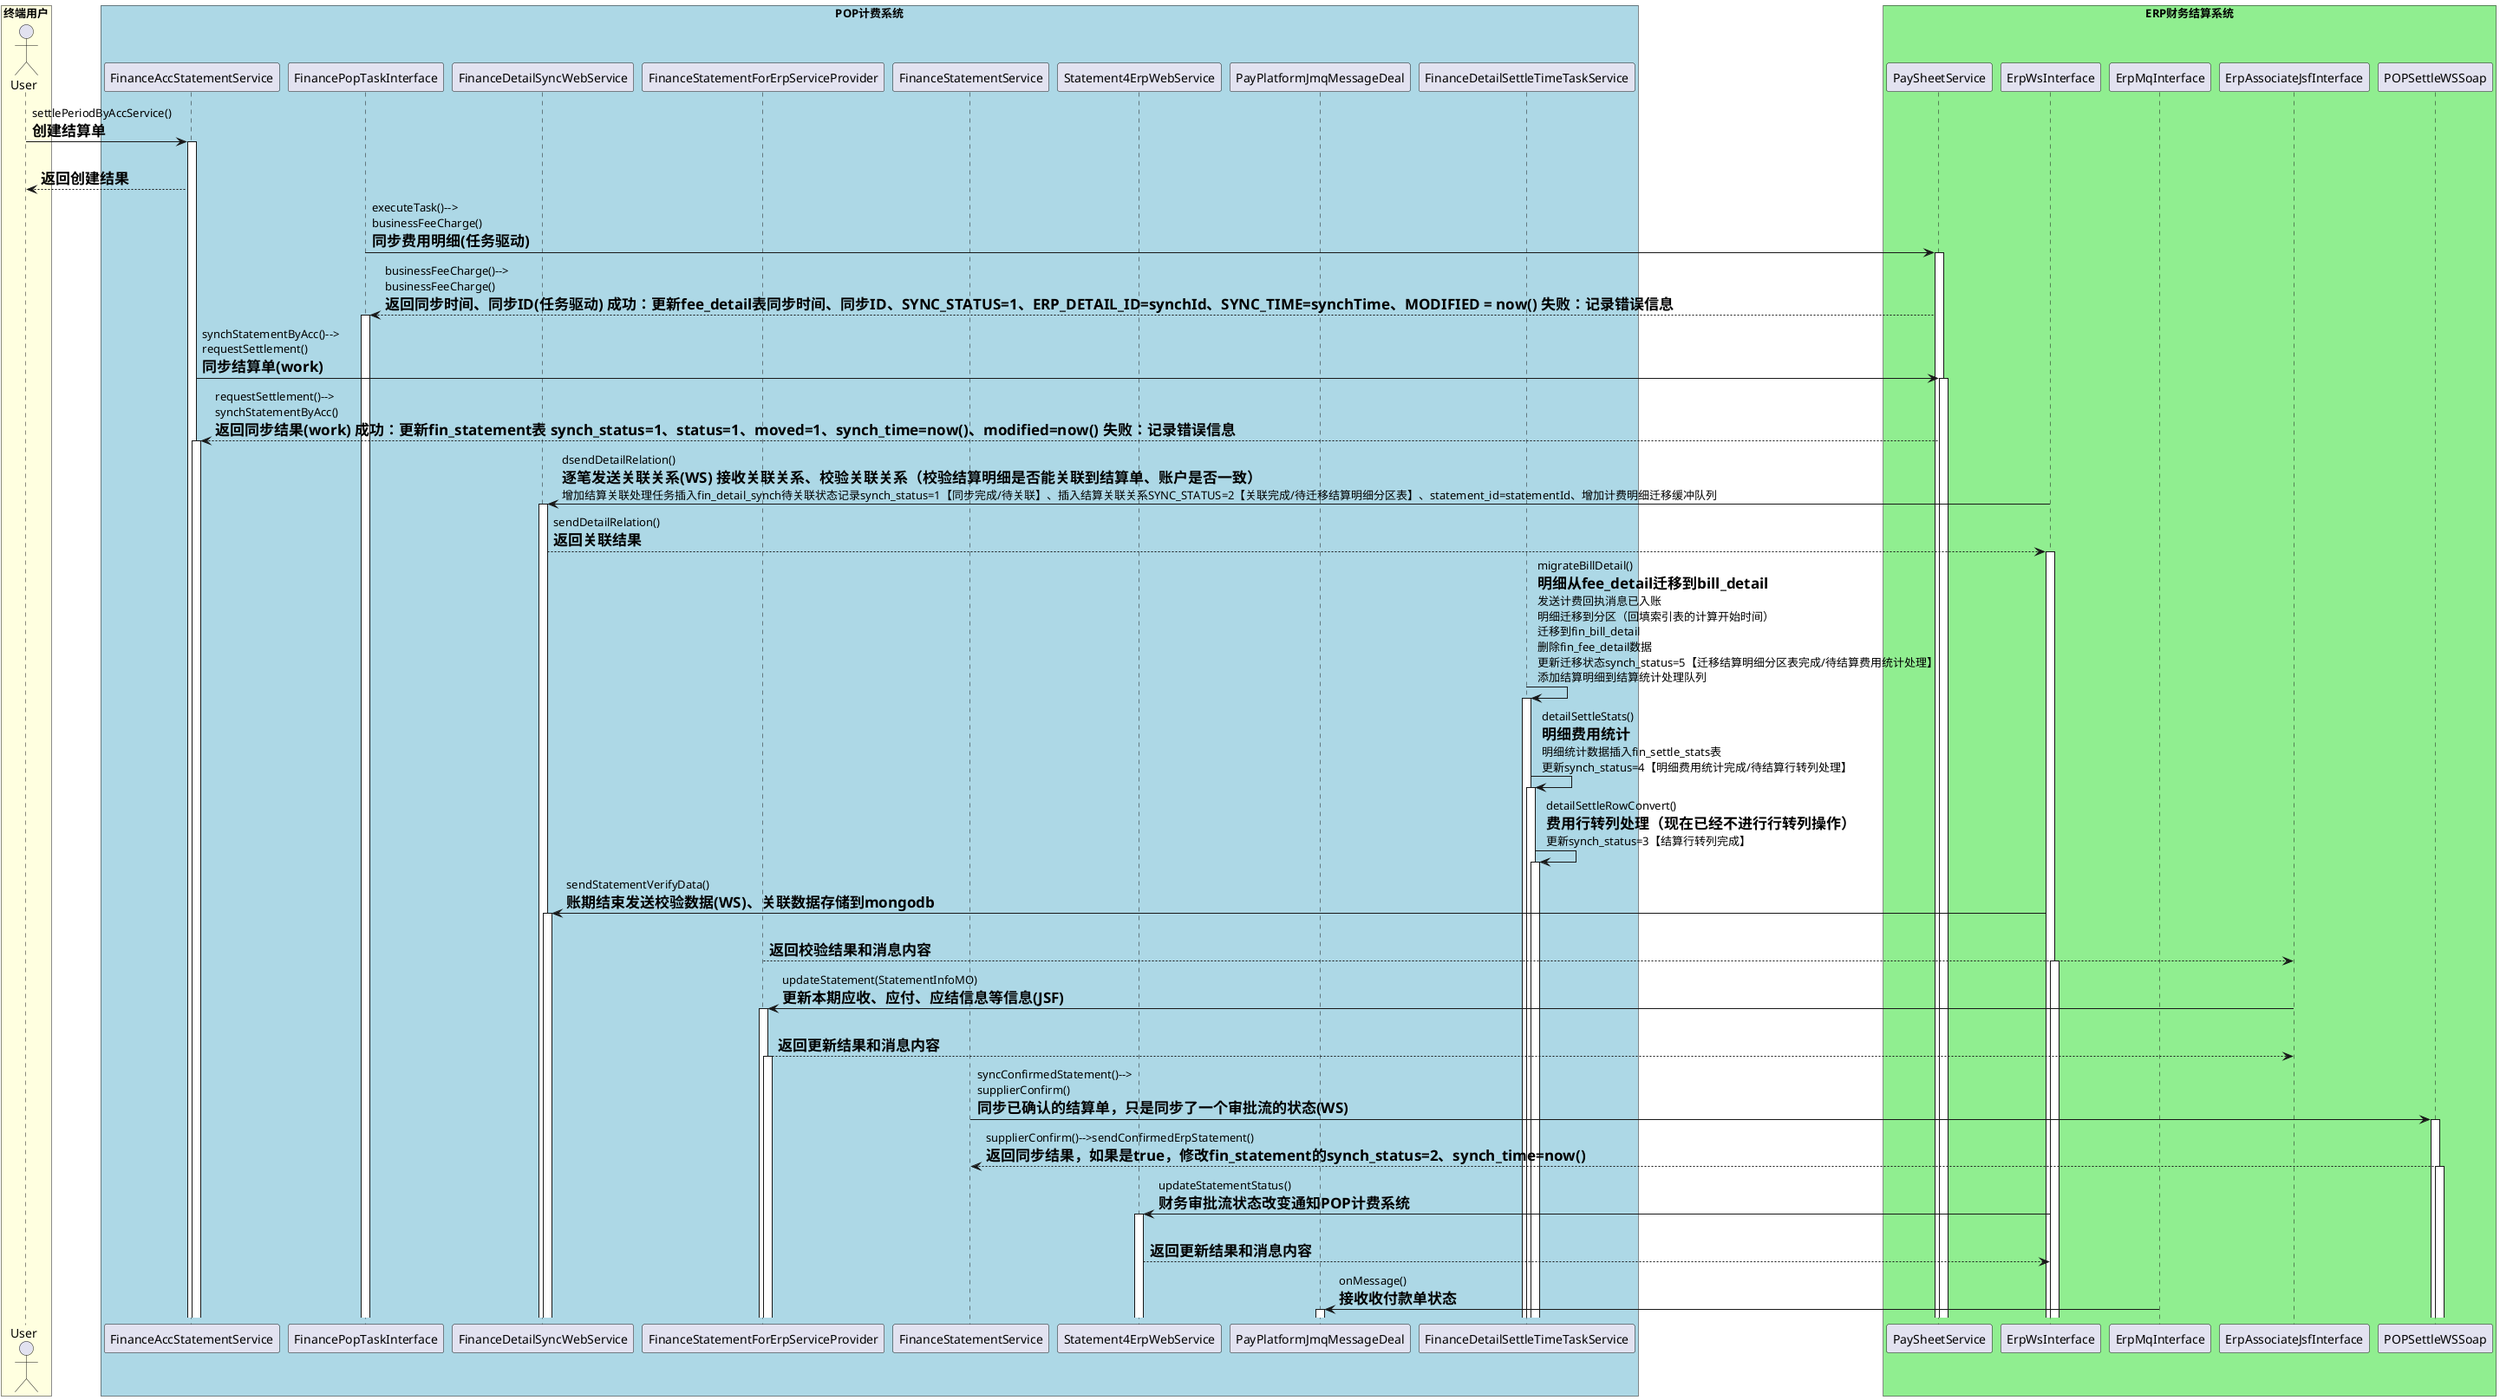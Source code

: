@startuml

box "终端用户" #LightYellow
actor User
end box

box "POP计费系统" #LightBlue
participant "FinanceAccStatementService" as FinanceAccStatementService
participant "FinancePopTaskInterface" as FinancePopTaskInterface
participant "FinanceDetailSyncWebService"  as FinanceDetailSyncWebService
participant "FinanceStatementForErpServiceProvider" as FinanceStatementForErpServiceProvider
participant "FinanceStatementService" as FinanceStatementService
participant "Statement4ErpWebService" as Statement4ErpWebService
participant "PayPlatformJmqMessageDeal" as PayPlatformJmqMessageDeal
participant "FinanceDetailSettleTimeTaskService" as FinanceDetailSettleTimeTaskService
end box

box "ERP财务结算系统" #LightGreen
participant "PaySheetService" as PaySheetService
participant "ErpWsInterface" as ErpWsInterface
participant "ErpMqInterface" as ErpMqInterface
participant "ErpAssociateJsfInterface" as ErpAssociateJsfInterface
participant "POPSettleWSSoap" as POPSettleWSSoap
end box



User -> FinanceAccStatementService: settlePeriodByAccService()\n=创建结算单
activate FinanceAccStatementService
FinanceAccStatementService --> User:\n=返回创建结果


FinancePopTaskInterface -> PaySheetService: executeTask()-->\nbusinessFeeCharge()\n=同步费用明细(任务驱动)
activate PaySheetService

PaySheetService --> FinancePopTaskInterface: businessFeeCharge()-->\nbusinessFeeCharge()\n=返回同步时间、同步ID(任务驱动) 成功：更新fee_detail表同步时间、同步ID、SYNC_STATUS=1、ERP_DETAIL_ID=synchId、SYNC_TIME=synchTime、MODIFIED = now() 失败：记录错误信息
activate FinancePopTaskInterface

FinanceAccStatementService -> PaySheetService: synchStatementByAcc()-->\nrequestSettlement()\n=同步结算单(work)
activate PaySheetService

PaySheetService --> FinanceAccStatementService: requestSettlement()-->\nsynchStatementByAcc()\n=返回同步结果(work) 成功：更新fin_statement表 synch_status=1、status=1、moved=1、synch_time=now()、modified=now() 失败：记录错误信息
activate FinanceAccStatementService

ErpWsInterface -> FinanceDetailSyncWebService:dsendDetailRelation()\n=逐笔发送关联关系(WS) 接收关联关系、校验关联关系（校验结算明细是否能关联到结算单、账户是否一致）\n增加结算关联处理任务插入fin_detail_synch待关联状态记录synch_status=1【同步完成/待关联】、插入结算关联关系SYNC_STATUS=2【关联完成/待迁移结算明细分区表】、statement_id=statementId、增加计费明细迁移缓冲队列
activate FinanceDetailSyncWebService

FinanceDetailSyncWebService --> ErpWsInterface:sendDetailRelation()\n=返回关联结果
activate ErpWsInterface

FinanceDetailSettleTimeTaskService -> FinanceDetailSettleTimeTaskService:migrateBillDetail()\n=明细从fee_detail迁移到bill_detail\n发送计费回执消息已入账\n明细迁移到分区（回填索引表的计算开始时间）\n迁移到fin_bill_detail\n删除fin_fee_detail数据\n更新迁移状态synch_status=5【迁移结算明细分区表完成/待结算费用统计处理】\n添加结算明细到结算统计处理队列
activate FinanceDetailSettleTimeTaskService

FinanceDetailSettleTimeTaskService -> FinanceDetailSettleTimeTaskService:detailSettleStats()\n=明细费用统计\n明细统计数据插入fin_settle_stats表\n更新synch_status=4【明细费用统计完成/待结算行转列处理】
activate FinanceDetailSettleTimeTaskService

FinanceDetailSettleTimeTaskService -> FinanceDetailSettleTimeTaskService:detailSettleRowConvert()\n=费用行转列处理（现在已经不进行行转列操作）\n更新synch_status=3【结算行转列完成】
activate FinanceDetailSettleTimeTaskService

ErpWsInterface -> FinanceDetailSyncWebService:sendStatementVerifyData()\n=账期结束发送校验数据(WS)、关联数据存储到mongodb
activate FinanceDetailSyncWebService

FinanceStatementForErpServiceProvider --> ErpAssociateJsfInterface:\n=返回校验结果和消息内容
activate ErpWsInterface

ErpAssociateJsfInterface -> FinanceStatementForErpServiceProvider: updateStatement(StatementInfoMO)\n=更新本期应收、应付、应结信息等信息(JSF)
activate FinanceStatementForErpServiceProvider

FinanceStatementForErpServiceProvider --> ErpAssociateJsfInterface: \n=返回更新结果和消息内容
activate FinanceStatementForErpServiceProvider

FinanceStatementService -> POPSettleWSSoap: syncConfirmedStatement()-->\nsupplierConfirm()\n=同步已确认的结算单，只是同步了一个审批流的状态(WS)
activate POPSettleWSSoap

POPSettleWSSoap --> FinanceStatementService: supplierConfirm()-->sendConfirmedErpStatement()\n=返回同步结果，如果是true，修改fin_statement的synch_status=2、synch_time=now()
activate POPSettleWSSoap

ErpWsInterface ->Statement4ErpWebService: updateStatementStatus()\n=财务审批流状态改变通知POP计费系统
activate Statement4ErpWebService

Statement4ErpWebService --> ErpWsInterface: \n=返回更新结果和消息内容

ErpMqInterface ->PayPlatformJmqMessageDeal: onMessage()\n=接收收付款单状态
activate PayPlatformJmqMessageDeal


@enduml
